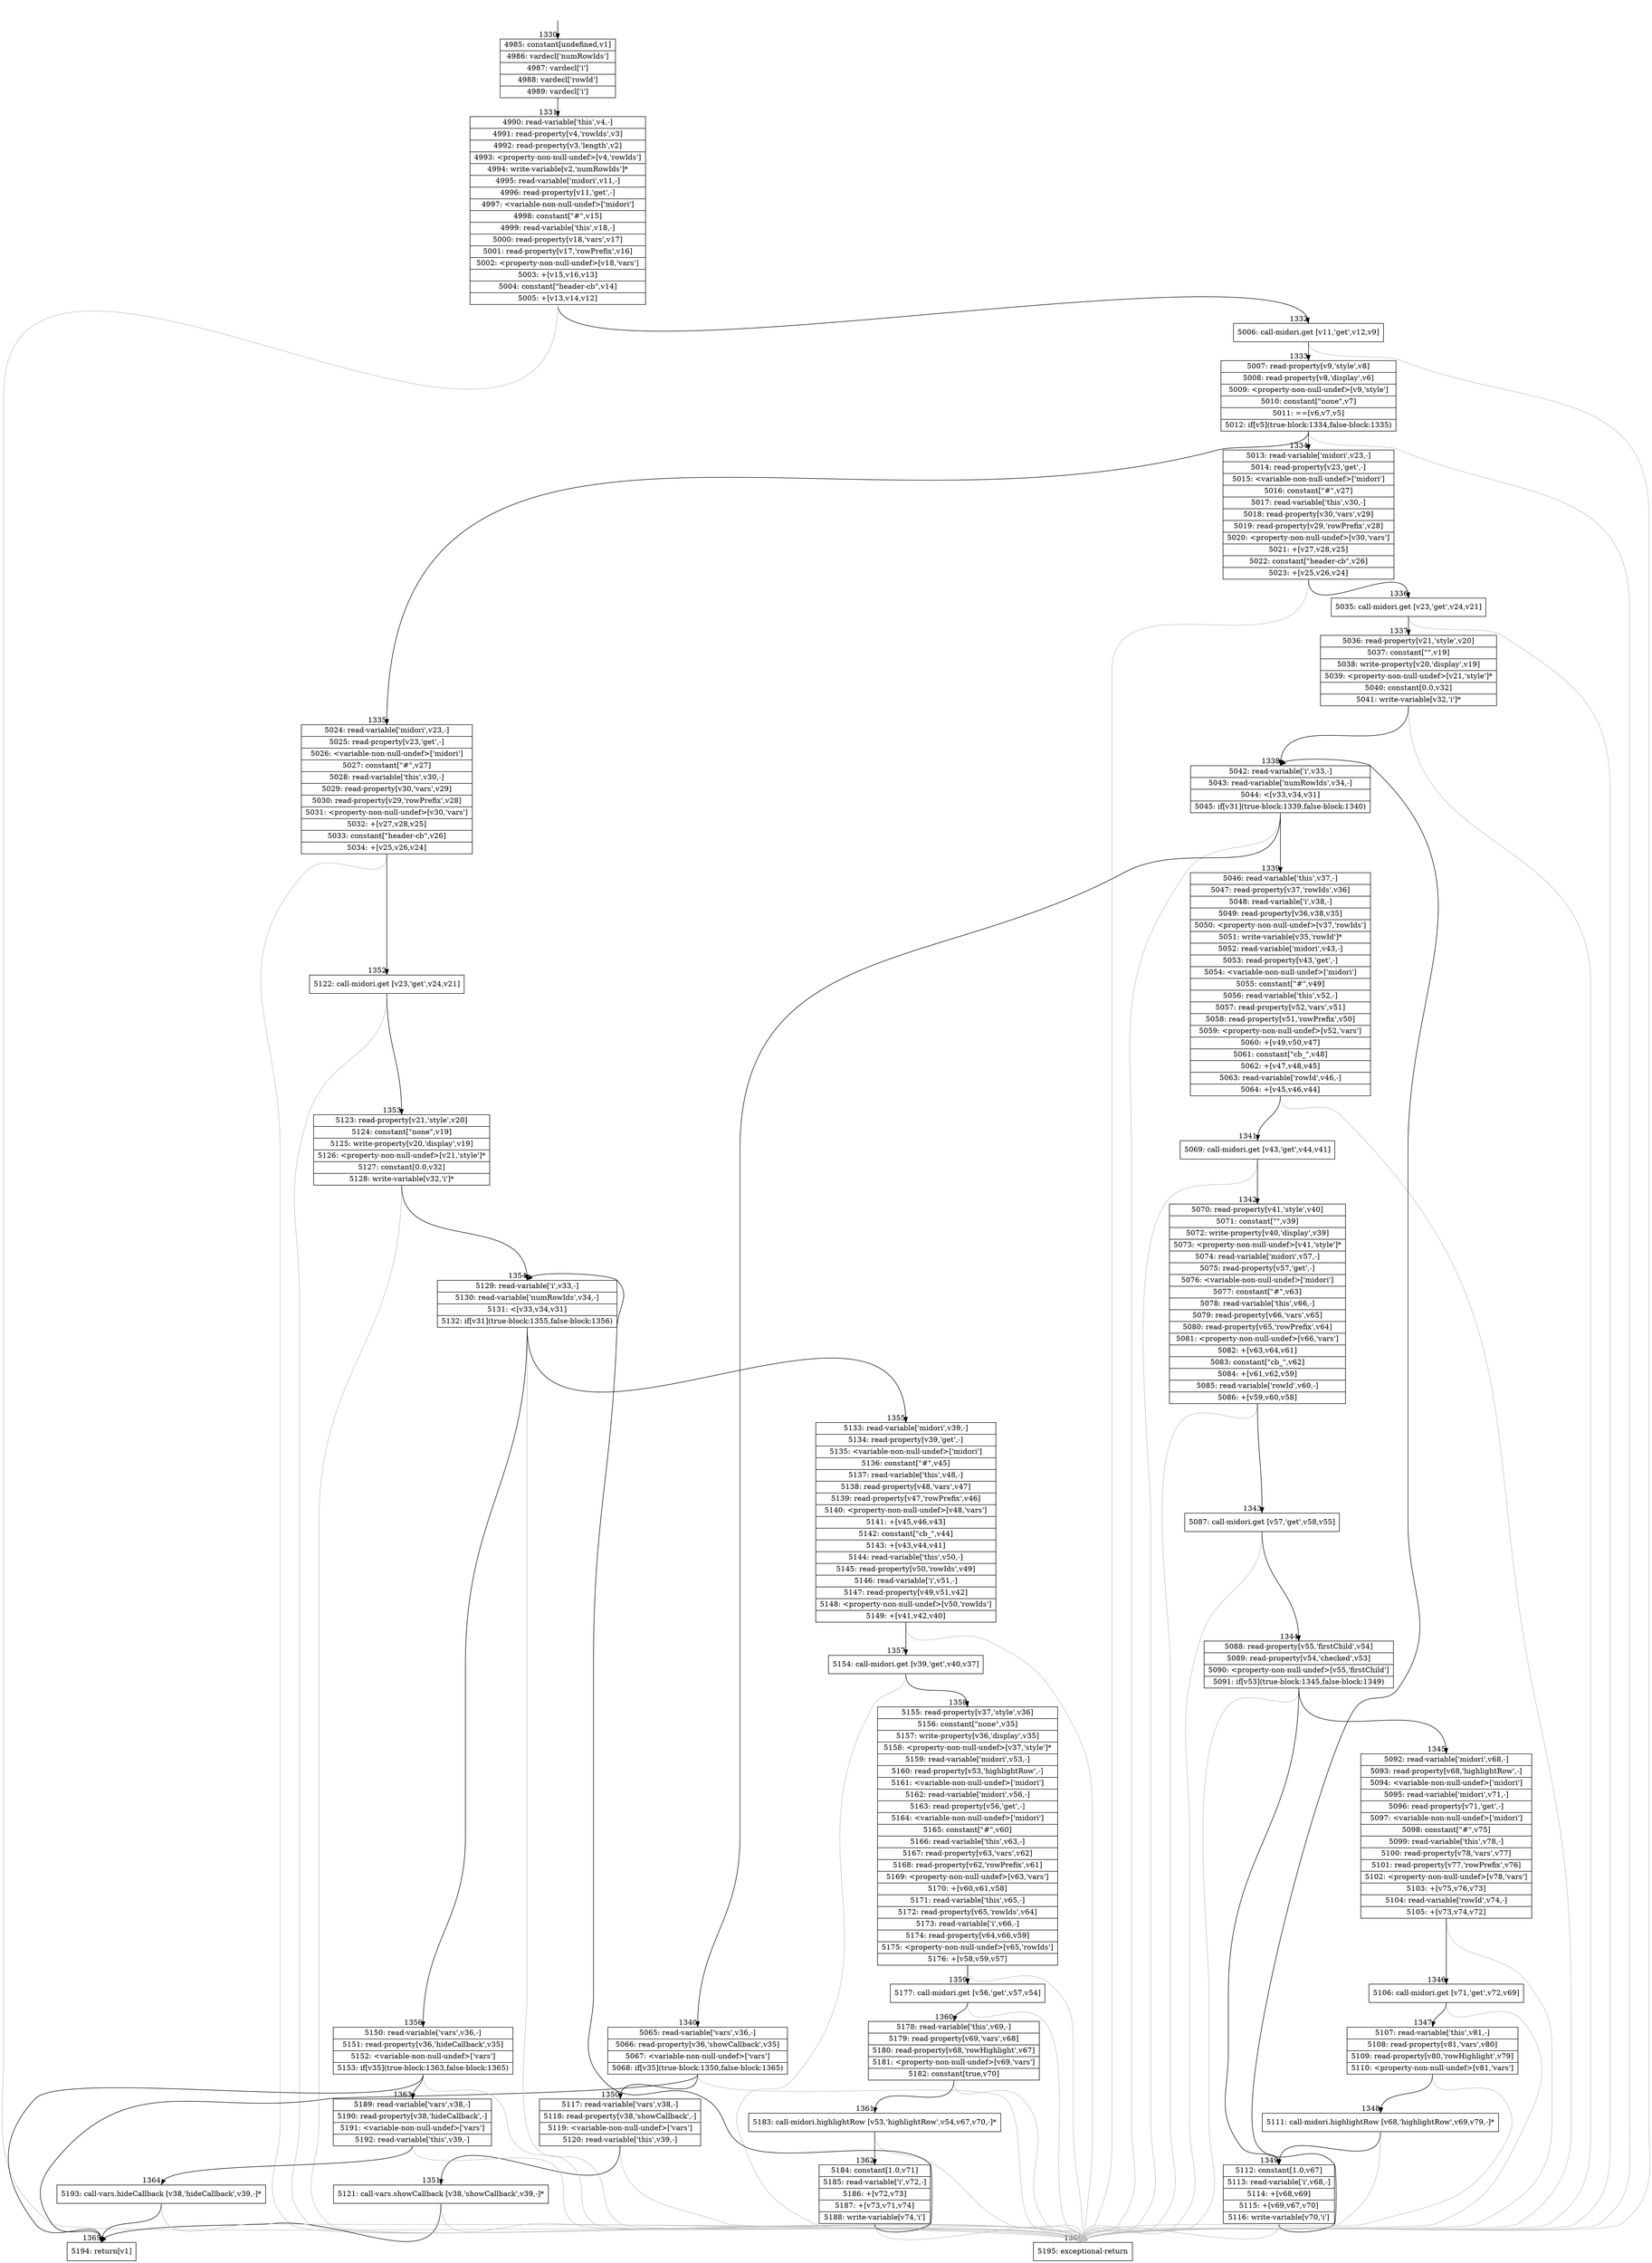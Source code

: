digraph {
rankdir="TD"
BB_entry79[shape=none,label=""];
BB_entry79 -> BB1330 [tailport=s, headport=n, headlabel="    1330"]
BB1330 [shape=record label="{4985: constant[undefined,v1]|4986: vardecl['numRowIds']|4987: vardecl['i']|4988: vardecl['rowId']|4989: vardecl['i']}" ] 
BB1330 -> BB1331 [tailport=s, headport=n, headlabel="      1331"]
BB1331 [shape=record label="{4990: read-variable['this',v4,-]|4991: read-property[v4,'rowIds',v3]|4992: read-property[v3,'length',v2]|4993: \<property-non-null-undef\>[v4,'rowIds']|4994: write-variable[v2,'numRowIds']*|4995: read-variable['midori',v11,-]|4996: read-property[v11,'get',-]|4997: \<variable-non-null-undef\>['midori']|4998: constant[\"#\",v15]|4999: read-variable['this',v18,-]|5000: read-property[v18,'vars',v17]|5001: read-property[v17,'rowPrefix',v16]|5002: \<property-non-null-undef\>[v18,'vars']|5003: +[v15,v16,v13]|5004: constant[\"header-cb\",v14]|5005: +[v13,v14,v12]}" ] 
BB1331 -> BB1332 [tailport=s, headport=n, headlabel="      1332"]
BB1331 -> BB1366 [tailport=s, headport=n, color=gray, headlabel="      1366"]
BB1332 [shape=record label="{5006: call-midori.get [v11,'get',v12,v9]}" ] 
BB1332 -> BB1333 [tailport=s, headport=n, headlabel="      1333"]
BB1332 -> BB1366 [tailport=s, headport=n, color=gray]
BB1333 [shape=record label="{5007: read-property[v9,'style',v8]|5008: read-property[v8,'display',v6]|5009: \<property-non-null-undef\>[v9,'style']|5010: constant[\"none\",v7]|5011: ==[v6,v7,v5]|5012: if[v5](true-block:1334,false-block:1335)}" ] 
BB1333 -> BB1334 [tailport=s, headport=n, headlabel="      1334"]
BB1333 -> BB1335 [tailport=s, headport=n, headlabel="      1335"]
BB1333 -> BB1366 [tailport=s, headport=n, color=gray]
BB1334 [shape=record label="{5013: read-variable['midori',v23,-]|5014: read-property[v23,'get',-]|5015: \<variable-non-null-undef\>['midori']|5016: constant[\"#\",v27]|5017: read-variable['this',v30,-]|5018: read-property[v30,'vars',v29]|5019: read-property[v29,'rowPrefix',v28]|5020: \<property-non-null-undef\>[v30,'vars']|5021: +[v27,v28,v25]|5022: constant[\"header-cb\",v26]|5023: +[v25,v26,v24]}" ] 
BB1334 -> BB1336 [tailport=s, headport=n, headlabel="      1336"]
BB1334 -> BB1366 [tailport=s, headport=n, color=gray]
BB1335 [shape=record label="{5024: read-variable['midori',v23,-]|5025: read-property[v23,'get',-]|5026: \<variable-non-null-undef\>['midori']|5027: constant[\"#\",v27]|5028: read-variable['this',v30,-]|5029: read-property[v30,'vars',v29]|5030: read-property[v29,'rowPrefix',v28]|5031: \<property-non-null-undef\>[v30,'vars']|5032: +[v27,v28,v25]|5033: constant[\"header-cb\",v26]|5034: +[v25,v26,v24]}" ] 
BB1335 -> BB1352 [tailport=s, headport=n, headlabel="      1352"]
BB1335 -> BB1366 [tailport=s, headport=n, color=gray]
BB1336 [shape=record label="{5035: call-midori.get [v23,'get',v24,v21]}" ] 
BB1336 -> BB1337 [tailport=s, headport=n, headlabel="      1337"]
BB1336 -> BB1366 [tailport=s, headport=n, color=gray]
BB1337 [shape=record label="{5036: read-property[v21,'style',v20]|5037: constant[\"\",v19]|5038: write-property[v20,'display',v19]|5039: \<property-non-null-undef\>[v21,'style']*|5040: constant[0.0,v32]|5041: write-variable[v32,'i']*}" ] 
BB1337 -> BB1338 [tailport=s, headport=n, headlabel="      1338"]
BB1337 -> BB1366 [tailport=s, headport=n, color=gray]
BB1338 [shape=record label="{5042: read-variable['i',v33,-]|5043: read-variable['numRowIds',v34,-]|5044: \<[v33,v34,v31]|5045: if[v31](true-block:1339,false-block:1340)}" ] 
BB1338 -> BB1339 [tailport=s, headport=n, headlabel="      1339"]
BB1338 -> BB1340 [tailport=s, headport=n, headlabel="      1340"]
BB1338 -> BB1366 [tailport=s, headport=n, color=gray]
BB1339 [shape=record label="{5046: read-variable['this',v37,-]|5047: read-property[v37,'rowIds',v36]|5048: read-variable['i',v38,-]|5049: read-property[v36,v38,v35]|5050: \<property-non-null-undef\>[v37,'rowIds']|5051: write-variable[v35,'rowId']*|5052: read-variable['midori',v43,-]|5053: read-property[v43,'get',-]|5054: \<variable-non-null-undef\>['midori']|5055: constant[\"#\",v49]|5056: read-variable['this',v52,-]|5057: read-property[v52,'vars',v51]|5058: read-property[v51,'rowPrefix',v50]|5059: \<property-non-null-undef\>[v52,'vars']|5060: +[v49,v50,v47]|5061: constant[\"cb_\",v48]|5062: +[v47,v48,v45]|5063: read-variable['rowId',v46,-]|5064: +[v45,v46,v44]}" ] 
BB1339 -> BB1341 [tailport=s, headport=n, headlabel="      1341"]
BB1339 -> BB1366 [tailport=s, headport=n, color=gray]
BB1340 [shape=record label="{5065: read-variable['vars',v36,-]|5066: read-property[v36,'showCallback',v35]|5067: \<variable-non-null-undef\>['vars']|5068: if[v35](true-block:1350,false-block:1365)}" ] 
BB1340 -> BB1350 [tailport=s, headport=n, headlabel="      1350"]
BB1340 -> BB1365 [tailport=s, headport=n, headlabel="      1365"]
BB1340 -> BB1366 [tailport=s, headport=n, color=gray]
BB1341 [shape=record label="{5069: call-midori.get [v43,'get',v44,v41]}" ] 
BB1341 -> BB1342 [tailport=s, headport=n, headlabel="      1342"]
BB1341 -> BB1366 [tailport=s, headport=n, color=gray]
BB1342 [shape=record label="{5070: read-property[v41,'style',v40]|5071: constant[\"\",v39]|5072: write-property[v40,'display',v39]|5073: \<property-non-null-undef\>[v41,'style']*|5074: read-variable['midori',v57,-]|5075: read-property[v57,'get',-]|5076: \<variable-non-null-undef\>['midori']|5077: constant[\"#\",v63]|5078: read-variable['this',v66,-]|5079: read-property[v66,'vars',v65]|5080: read-property[v65,'rowPrefix',v64]|5081: \<property-non-null-undef\>[v66,'vars']|5082: +[v63,v64,v61]|5083: constant[\"cb_\",v62]|5084: +[v61,v62,v59]|5085: read-variable['rowId',v60,-]|5086: +[v59,v60,v58]}" ] 
BB1342 -> BB1343 [tailport=s, headport=n, headlabel="      1343"]
BB1342 -> BB1366 [tailport=s, headport=n, color=gray]
BB1343 [shape=record label="{5087: call-midori.get [v57,'get',v58,v55]}" ] 
BB1343 -> BB1344 [tailport=s, headport=n, headlabel="      1344"]
BB1343 -> BB1366 [tailport=s, headport=n, color=gray]
BB1344 [shape=record label="{5088: read-property[v55,'firstChild',v54]|5089: read-property[v54,'checked',v53]|5090: \<property-non-null-undef\>[v55,'firstChild']|5091: if[v53](true-block:1345,false-block:1349)}" ] 
BB1344 -> BB1345 [tailport=s, headport=n, headlabel="      1345"]
BB1344 -> BB1349 [tailport=s, headport=n, headlabel="      1349"]
BB1344 -> BB1366 [tailport=s, headport=n, color=gray]
BB1345 [shape=record label="{5092: read-variable['midori',v68,-]|5093: read-property[v68,'highlightRow',-]|5094: \<variable-non-null-undef\>['midori']|5095: read-variable['midori',v71,-]|5096: read-property[v71,'get',-]|5097: \<variable-non-null-undef\>['midori']|5098: constant[\"#\",v75]|5099: read-variable['this',v78,-]|5100: read-property[v78,'vars',v77]|5101: read-property[v77,'rowPrefix',v76]|5102: \<property-non-null-undef\>[v78,'vars']|5103: +[v75,v76,v73]|5104: read-variable['rowId',v74,-]|5105: +[v73,v74,v72]}" ] 
BB1345 -> BB1346 [tailport=s, headport=n, headlabel="      1346"]
BB1345 -> BB1366 [tailport=s, headport=n, color=gray]
BB1346 [shape=record label="{5106: call-midori.get [v71,'get',v72,v69]}" ] 
BB1346 -> BB1347 [tailport=s, headport=n, headlabel="      1347"]
BB1346 -> BB1366 [tailport=s, headport=n, color=gray]
BB1347 [shape=record label="{5107: read-variable['this',v81,-]|5108: read-property[v81,'vars',v80]|5109: read-property[v80,'rowHighlight',v79]|5110: \<property-non-null-undef\>[v81,'vars']}" ] 
BB1347 -> BB1348 [tailport=s, headport=n, headlabel="      1348"]
BB1347 -> BB1366 [tailport=s, headport=n, color=gray]
BB1348 [shape=record label="{5111: call-midori.highlightRow [v68,'highlightRow',v69,v79,-]*}" ] 
BB1348 -> BB1349 [tailport=s, headport=n]
BB1348 -> BB1366 [tailport=s, headport=n, color=gray]
BB1349 [shape=record label="{5112: constant[1.0,v67]|5113: read-variable['i',v68,-]|5114: +[v68,v69]|5115: +[v69,v67,v70]|5116: write-variable[v70,'i']}" ] 
BB1349 -> BB1338 [tailport=s, headport=n]
BB1349 -> BB1366 [tailport=s, headport=n, color=gray]
BB1350 [shape=record label="{5117: read-variable['vars',v38,-]|5118: read-property[v38,'showCallback',-]|5119: \<variable-non-null-undef\>['vars']|5120: read-variable['this',v39,-]}" ] 
BB1350 -> BB1351 [tailport=s, headport=n, headlabel="      1351"]
BB1350 -> BB1366 [tailport=s, headport=n, color=gray]
BB1351 [shape=record label="{5121: call-vars.showCallback [v38,'showCallback',v39,-]*}" ] 
BB1351 -> BB1365 [tailport=s, headport=n]
BB1351 -> BB1366 [tailport=s, headport=n, color=gray]
BB1352 [shape=record label="{5122: call-midori.get [v23,'get',v24,v21]}" ] 
BB1352 -> BB1353 [tailport=s, headport=n, headlabel="      1353"]
BB1352 -> BB1366 [tailport=s, headport=n, color=gray]
BB1353 [shape=record label="{5123: read-property[v21,'style',v20]|5124: constant[\"none\",v19]|5125: write-property[v20,'display',v19]|5126: \<property-non-null-undef\>[v21,'style']*|5127: constant[0.0,v32]|5128: write-variable[v32,'i']*}" ] 
BB1353 -> BB1354 [tailport=s, headport=n, headlabel="      1354"]
BB1353 -> BB1366 [tailport=s, headport=n, color=gray]
BB1354 [shape=record label="{5129: read-variable['i',v33,-]|5130: read-variable['numRowIds',v34,-]|5131: \<[v33,v34,v31]|5132: if[v31](true-block:1355,false-block:1356)}" ] 
BB1354 -> BB1355 [tailport=s, headport=n, headlabel="      1355"]
BB1354 -> BB1356 [tailport=s, headport=n, headlabel="      1356"]
BB1354 -> BB1366 [tailport=s, headport=n, color=gray]
BB1355 [shape=record label="{5133: read-variable['midori',v39,-]|5134: read-property[v39,'get',-]|5135: \<variable-non-null-undef\>['midori']|5136: constant[\"#\",v45]|5137: read-variable['this',v48,-]|5138: read-property[v48,'vars',v47]|5139: read-property[v47,'rowPrefix',v46]|5140: \<property-non-null-undef\>[v48,'vars']|5141: +[v45,v46,v43]|5142: constant[\"cb_\",v44]|5143: +[v43,v44,v41]|5144: read-variable['this',v50,-]|5145: read-property[v50,'rowIds',v49]|5146: read-variable['i',v51,-]|5147: read-property[v49,v51,v42]|5148: \<property-non-null-undef\>[v50,'rowIds']|5149: +[v41,v42,v40]}" ] 
BB1355 -> BB1357 [tailport=s, headport=n, headlabel="      1357"]
BB1355 -> BB1366 [tailport=s, headport=n, color=gray]
BB1356 [shape=record label="{5150: read-variable['vars',v36,-]|5151: read-property[v36,'hideCallback',v35]|5152: \<variable-non-null-undef\>['vars']|5153: if[v35](true-block:1363,false-block:1365)}" ] 
BB1356 -> BB1363 [tailport=s, headport=n, headlabel="      1363"]
BB1356 -> BB1365 [tailport=s, headport=n]
BB1356 -> BB1366 [tailport=s, headport=n, color=gray]
BB1357 [shape=record label="{5154: call-midori.get [v39,'get',v40,v37]}" ] 
BB1357 -> BB1358 [tailport=s, headport=n, headlabel="      1358"]
BB1357 -> BB1366 [tailport=s, headport=n, color=gray]
BB1358 [shape=record label="{5155: read-property[v37,'style',v36]|5156: constant[\"none\",v35]|5157: write-property[v36,'display',v35]|5158: \<property-non-null-undef\>[v37,'style']*|5159: read-variable['midori',v53,-]|5160: read-property[v53,'highlightRow',-]|5161: \<variable-non-null-undef\>['midori']|5162: read-variable['midori',v56,-]|5163: read-property[v56,'get',-]|5164: \<variable-non-null-undef\>['midori']|5165: constant[\"#\",v60]|5166: read-variable['this',v63,-]|5167: read-property[v63,'vars',v62]|5168: read-property[v62,'rowPrefix',v61]|5169: \<property-non-null-undef\>[v63,'vars']|5170: +[v60,v61,v58]|5171: read-variable['this',v65,-]|5172: read-property[v65,'rowIds',v64]|5173: read-variable['i',v66,-]|5174: read-property[v64,v66,v59]|5175: \<property-non-null-undef\>[v65,'rowIds']|5176: +[v58,v59,v57]}" ] 
BB1358 -> BB1359 [tailport=s, headport=n, headlabel="      1359"]
BB1358 -> BB1366 [tailport=s, headport=n, color=gray]
BB1359 [shape=record label="{5177: call-midori.get [v56,'get',v57,v54]}" ] 
BB1359 -> BB1360 [tailport=s, headport=n, headlabel="      1360"]
BB1359 -> BB1366 [tailport=s, headport=n, color=gray]
BB1360 [shape=record label="{5178: read-variable['this',v69,-]|5179: read-property[v69,'vars',v68]|5180: read-property[v68,'rowHighlight',v67]|5181: \<property-non-null-undef\>[v69,'vars']|5182: constant[true,v70]}" ] 
BB1360 -> BB1361 [tailport=s, headport=n, headlabel="      1361"]
BB1360 -> BB1366 [tailport=s, headport=n, color=gray]
BB1361 [shape=record label="{5183: call-midori.highlightRow [v53,'highlightRow',v54,v67,v70,-]*}" ] 
BB1361 -> BB1362 [tailport=s, headport=n, headlabel="      1362"]
BB1361 -> BB1366 [tailport=s, headport=n, color=gray]
BB1362 [shape=record label="{5184: constant[1.0,v71]|5185: read-variable['i',v72,-]|5186: +[v72,v73]|5187: +[v73,v71,v74]|5188: write-variable[v74,'i']}" ] 
BB1362 -> BB1354 [tailport=s, headport=n]
BB1362 -> BB1366 [tailport=s, headport=n, color=gray]
BB1363 [shape=record label="{5189: read-variable['vars',v38,-]|5190: read-property[v38,'hideCallback',-]|5191: \<variable-non-null-undef\>['vars']|5192: read-variable['this',v39,-]}" ] 
BB1363 -> BB1364 [tailport=s, headport=n, headlabel="      1364"]
BB1363 -> BB1366 [tailport=s, headport=n, color=gray]
BB1364 [shape=record label="{5193: call-vars.hideCallback [v38,'hideCallback',v39,-]*}" ] 
BB1364 -> BB1365 [tailport=s, headport=n]
BB1364 -> BB1366 [tailport=s, headport=n, color=gray]
BB1365 [shape=record label="{5194: return[v1]}" ] 
BB1366 [shape=record label="{5195: exceptional-return}" ] 
//#$~ 1040
}
